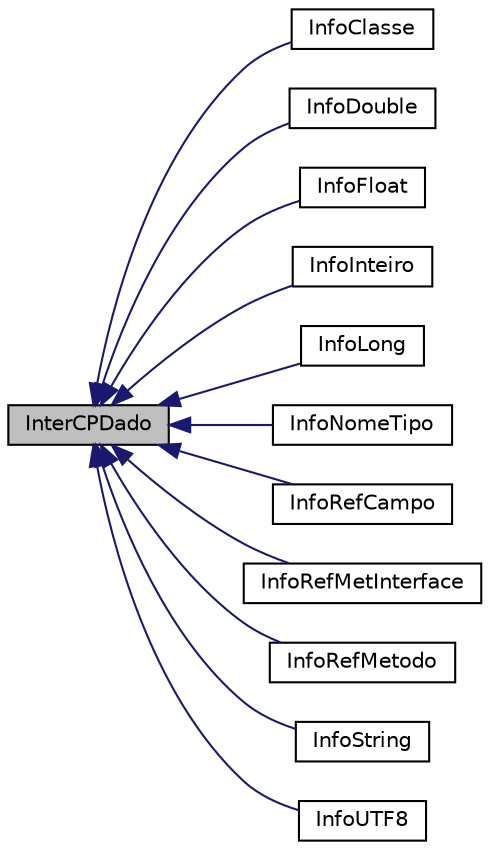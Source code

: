 digraph "InterCPDado"
{
  edge [fontname="Helvetica",fontsize="10",labelfontname="Helvetica",labelfontsize="10"];
  node [fontname="Helvetica",fontsize="10",shape=record];
  rankdir="LR";
  Node0 [label="InterCPDado",height=0.2,width=0.4,color="black", fillcolor="grey75", style="filled", fontcolor="black"];
  Node0 -> Node1 [dir="back",color="midnightblue",fontsize="10",style="solid",fontname="Helvetica"];
  Node1 [label="InfoClasse",height=0.2,width=0.4,color="black", fillcolor="white", style="filled",URL="$class_info_classe.html",tooltip="Dados da tabela de símbolos do tipo <<CONSTANT_Class>> "];
  Node0 -> Node2 [dir="back",color="midnightblue",fontsize="10",style="solid",fontname="Helvetica"];
  Node2 [label="InfoDouble",height=0.2,width=0.4,color="black", fillcolor="white", style="filled",URL="$class_info_double.html",tooltip="Dados da tabela de símbolos do tipo <<CONSTANT_Double>> "];
  Node0 -> Node3 [dir="back",color="midnightblue",fontsize="10",style="solid",fontname="Helvetica"];
  Node3 [label="InfoFloat",height=0.2,width=0.4,color="black", fillcolor="white", style="filled",URL="$class_info_float.html",tooltip="Dados da tabela de símbolos do tipo <<CONSTANT_Float>> "];
  Node0 -> Node4 [dir="back",color="midnightblue",fontsize="10",style="solid",fontname="Helvetica"];
  Node4 [label="InfoInteiro",height=0.2,width=0.4,color="black", fillcolor="white", style="filled",URL="$class_info_inteiro.html",tooltip="Dados da tabela de símbolos do tipo <<CONSTANT_Integer>> "];
  Node0 -> Node5 [dir="back",color="midnightblue",fontsize="10",style="solid",fontname="Helvetica"];
  Node5 [label="InfoLong",height=0.2,width=0.4,color="black", fillcolor="white", style="filled",URL="$class_info_long.html",tooltip="Dados da tabela de símbolos do tipo <<CONSTANT_Long>> "];
  Node0 -> Node6 [dir="back",color="midnightblue",fontsize="10",style="solid",fontname="Helvetica"];
  Node6 [label="InfoNomeTipo",height=0.2,width=0.4,color="black", fillcolor="white", style="filled",URL="$class_info_nome_tipo.html",tooltip="Dados da tabela de símbolos do tipo <<CONSTANT_NameAndType>> "];
  Node0 -> Node7 [dir="back",color="midnightblue",fontsize="10",style="solid",fontname="Helvetica"];
  Node7 [label="InfoRefCampo",height=0.2,width=0.4,color="black", fillcolor="white", style="filled",URL="$class_info_ref_campo.html",tooltip="Dados da tabela de símbolos do tipo <<CONSTANT_Fieldref>> "];
  Node0 -> Node8 [dir="back",color="midnightblue",fontsize="10",style="solid",fontname="Helvetica"];
  Node8 [label="InfoRefMetInterface",height=0.2,width=0.4,color="black", fillcolor="white", style="filled",URL="$class_info_ref_met_interface.html",tooltip="Dados da tabela de símbolos do tipo <<CONSTANT_InterfaceMethodref>> "];
  Node0 -> Node9 [dir="back",color="midnightblue",fontsize="10",style="solid",fontname="Helvetica"];
  Node9 [label="InfoRefMetodo",height=0.2,width=0.4,color="black", fillcolor="white", style="filled",URL="$class_info_ref_metodo.html",tooltip="Dados da tabela de símbolos do tipo <<CONSTANT_Methodref>> "];
  Node0 -> Node10 [dir="back",color="midnightblue",fontsize="10",style="solid",fontname="Helvetica"];
  Node10 [label="InfoString",height=0.2,width=0.4,color="black", fillcolor="white", style="filled",URL="$class_info_string.html",tooltip="Dados da tabela de símbolos do tipo <<CONSTANT_String>> "];
  Node0 -> Node11 [dir="back",color="midnightblue",fontsize="10",style="solid",fontname="Helvetica"];
  Node11 [label="InfoUTF8",height=0.2,width=0.4,color="black", fillcolor="white", style="filled",URL="$class_info_u_t_f8.html",tooltip="Dados da tabela de símbolos do tipo <<CONSTANT_Utf8>> "];
}
